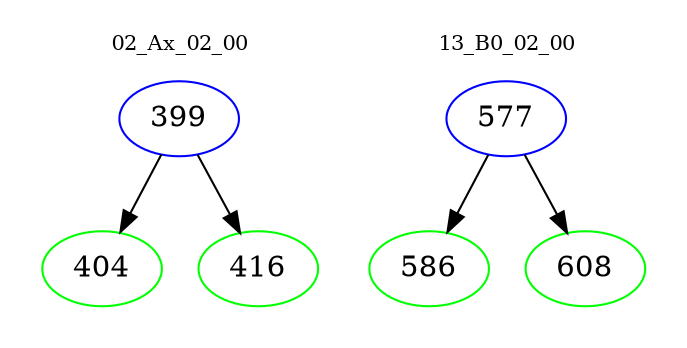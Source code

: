 digraph{
subgraph cluster_0 {
color = white
label = "02_Ax_02_00";
fontsize=10;
T0_399 [label="399", color="blue"]
T0_399 -> T0_404 [color="black"]
T0_404 [label="404", color="green"]
T0_399 -> T0_416 [color="black"]
T0_416 [label="416", color="green"]
}
subgraph cluster_1 {
color = white
label = "13_B0_02_00";
fontsize=10;
T1_577 [label="577", color="blue"]
T1_577 -> T1_586 [color="black"]
T1_586 [label="586", color="green"]
T1_577 -> T1_608 [color="black"]
T1_608 [label="608", color="green"]
}
}

